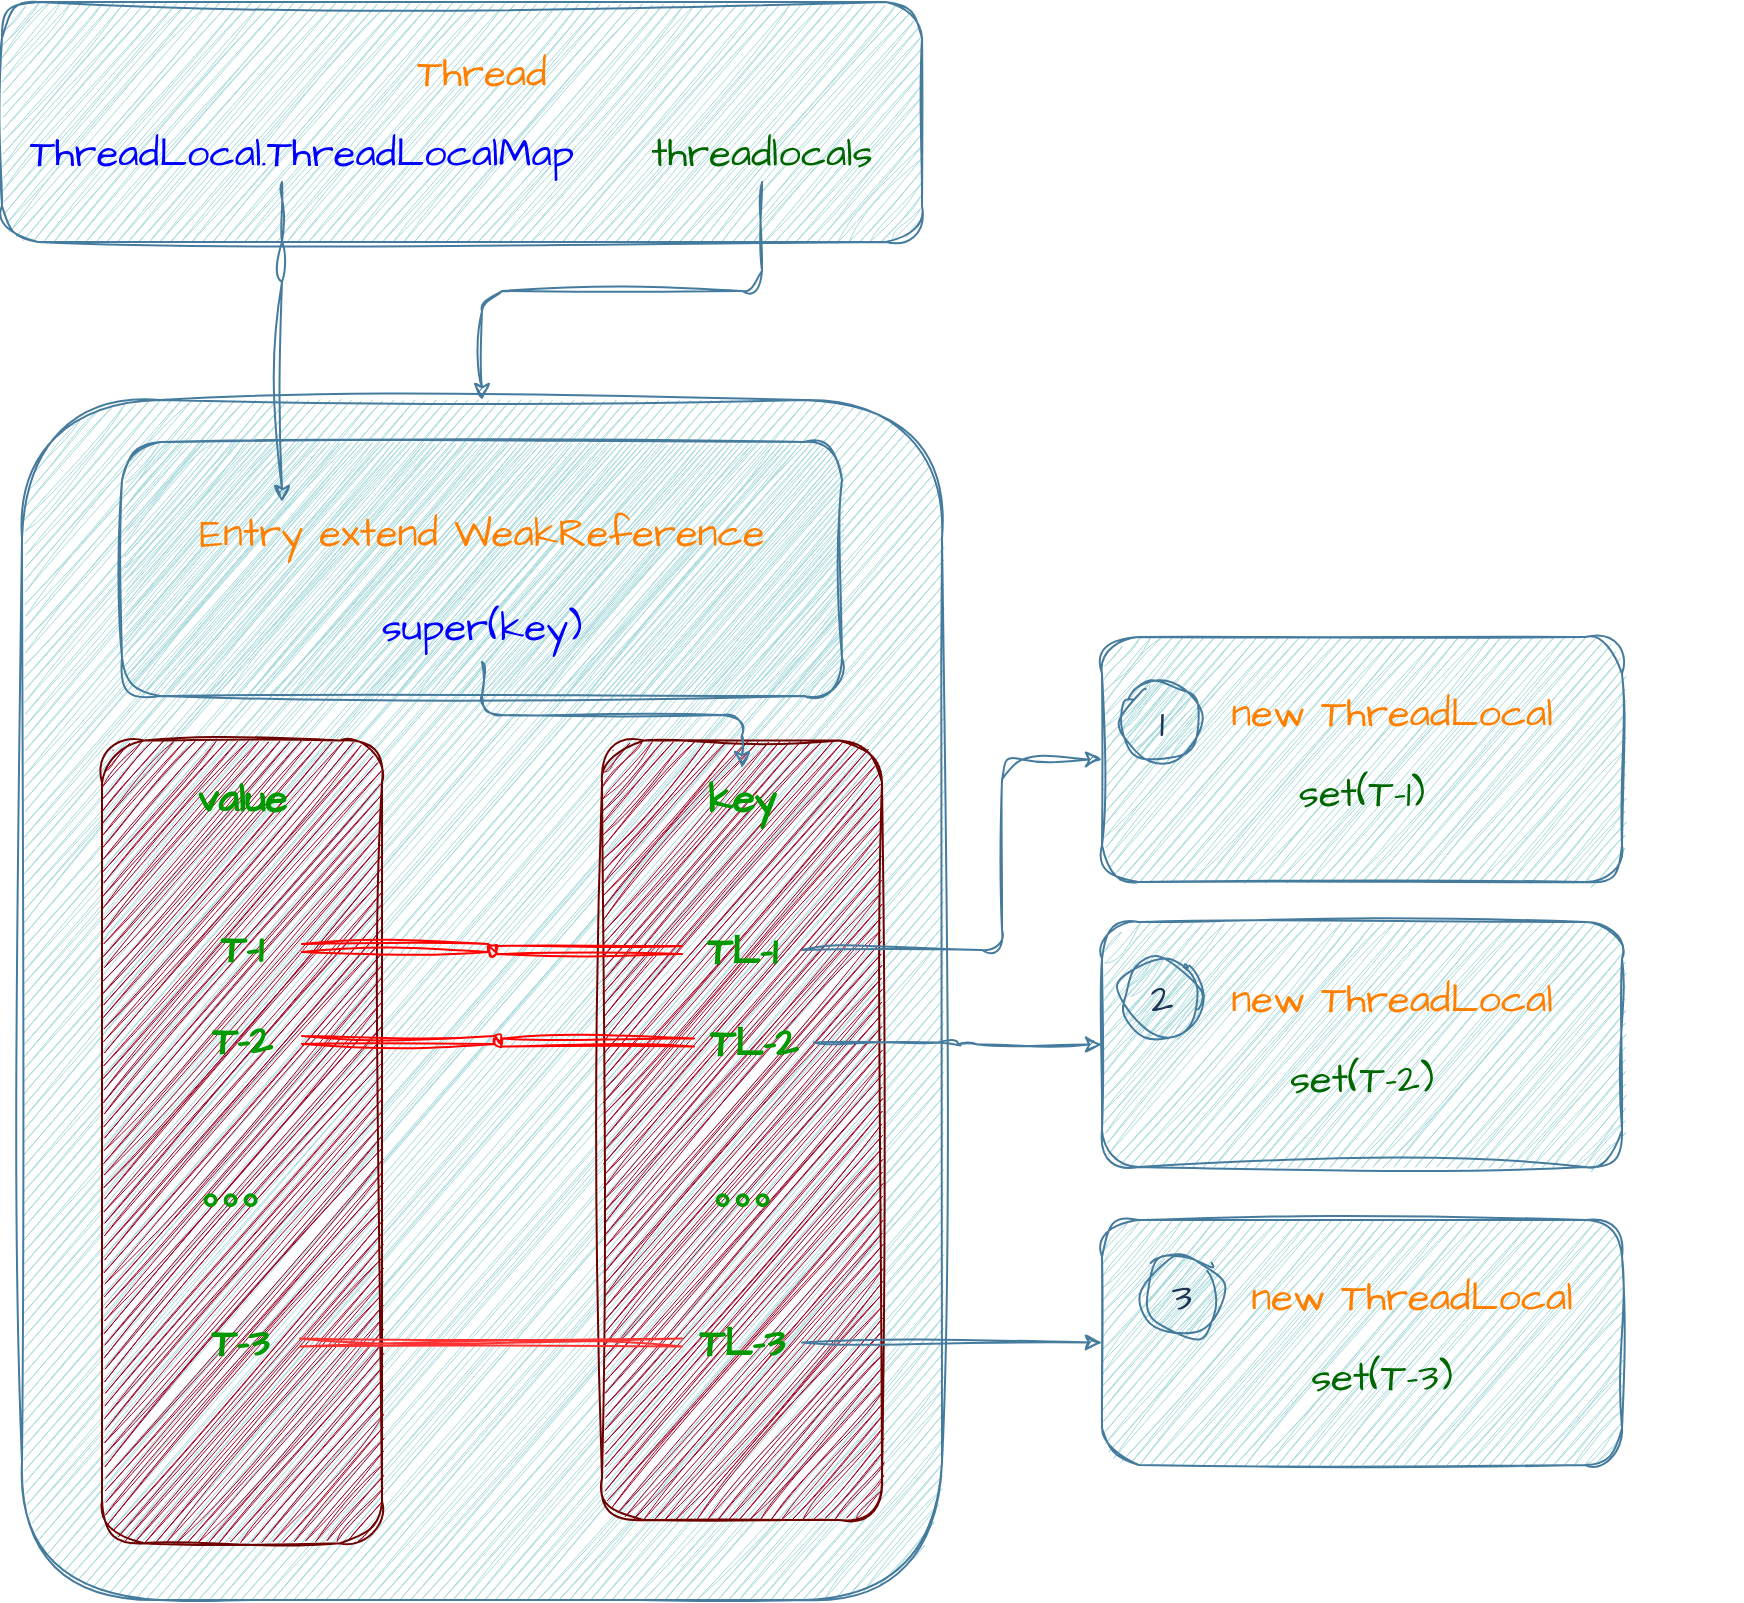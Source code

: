 <mxfile version="21.0.2" type="github">
  <diagram name="第 1 页" id="laoeZc8yE4lGpE7v5CXU">
    <mxGraphModel dx="1834" dy="754" grid="1" gridSize="10" guides="1" tooltips="1" connect="1" arrows="1" fold="1" page="0" pageScale="1" pageWidth="827" pageHeight="1169" background="none" math="0" shadow="0">
      <root>
        <mxCell id="0" />
        <mxCell id="1" parent="0" />
        <mxCell id="CpxjNYqMOLAFewP2eBRz-58" value="" style="group" vertex="1" connectable="0" parent="1">
          <mxGeometry x="-370" y="60" width="870" height="799" as="geometry" />
        </mxCell>
        <mxCell id="CpxjNYqMOLAFewP2eBRz-28" value="" style="group" vertex="1" connectable="0" parent="CpxjNYqMOLAFewP2eBRz-58">
          <mxGeometry x="10" y="359" width="460" height="440" as="geometry" />
        </mxCell>
        <mxCell id="CpxjNYqMOLAFewP2eBRz-25" value="" style="rounded=1;whiteSpace=wrap;html=1;shadow=0;labelBackgroundColor=none;fillColor=#A8DADC;strokeColor=#457B9D;fontColor=#1D3557;sketch=1;curveFitting=1;jiggle=2;" vertex="1" parent="CpxjNYqMOLAFewP2eBRz-28">
          <mxGeometry y="-160" width="460" height="600" as="geometry" />
        </mxCell>
        <mxCell id="CpxjNYqMOLAFewP2eBRz-26" value="" style="rounded=1;whiteSpace=wrap;html=1;shadow=0;labelBackgroundColor=none;fillColor=#a20025;strokeColor=#6F0000;sketch=1;curveFitting=1;jiggle=2;fontColor=#ffffff;" vertex="1" parent="CpxjNYqMOLAFewP2eBRz-28">
          <mxGeometry x="40" y="10.233" width="140" height="401.382" as="geometry" />
        </mxCell>
        <mxCell id="CpxjNYqMOLAFewP2eBRz-27" value="" style="rounded=1;whiteSpace=wrap;html=1;shadow=0;labelBackgroundColor=none;fillColor=#a20025;strokeColor=#6F0000;sketch=1;curveFitting=1;jiggle=2;fontColor=#ffffff;" vertex="1" parent="CpxjNYqMOLAFewP2eBRz-28">
          <mxGeometry x="290" y="10.23" width="140" height="389.77" as="geometry" />
        </mxCell>
        <mxCell id="CpxjNYqMOLAFewP2eBRz-32" value="key" style="text;html=1;strokeColor=none;fillColor=none;align=center;verticalAlign=middle;whiteSpace=wrap;rounded=0;fontSize=20;fontFamily=Architects Daughter;fontColor=#009900;fontStyle=1" vertex="1" parent="CpxjNYqMOLAFewP2eBRz-28">
          <mxGeometry x="330" y="24" width="60" height="30" as="geometry" />
        </mxCell>
        <mxCell id="CpxjNYqMOLAFewP2eBRz-33" value="value" style="text;html=1;strokeColor=none;fillColor=none;align=center;verticalAlign=middle;whiteSpace=wrap;rounded=0;fontSize=20;fontFamily=Architects Daughter;fontColor=#009900;fontStyle=1" vertex="1" parent="CpxjNYqMOLAFewP2eBRz-28">
          <mxGeometry x="80" y="24" width="60" height="30" as="geometry" />
        </mxCell>
        <mxCell id="CpxjNYqMOLAFewP2eBRz-45" style="edgeStyle=orthogonalEdgeStyle;rounded=1;sketch=1;hachureGap=4;jiggle=2;curveFitting=1;orthogonalLoop=1;jettySize=auto;html=1;entryX=1;entryY=0.5;entryDx=0;entryDy=0;strokeColor=#FF0000;fontFamily=Architects Daughter;fontSource=https%3A%2F%2Ffonts.googleapis.com%2Fcss%3Ffamily%3DArchitects%2BDaughter;fontSize=16;fontColor=#1D3557;fillColor=#A8DADC;strokeWidth=1;shape=link;" edge="1" parent="CpxjNYqMOLAFewP2eBRz-28" source="CpxjNYqMOLAFewP2eBRz-34" target="CpxjNYqMOLAFewP2eBRz-42">
          <mxGeometry relative="1" as="geometry" />
        </mxCell>
        <mxCell id="CpxjNYqMOLAFewP2eBRz-34" value="TL-1" style="text;html=1;strokeColor=none;fillColor=none;align=center;verticalAlign=middle;whiteSpace=wrap;rounded=0;fontSize=20;fontFamily=Architects Daughter;fontColor=#009900;fontStyle=1" vertex="1" parent="CpxjNYqMOLAFewP2eBRz-28">
          <mxGeometry x="330" y="100" width="60" height="30" as="geometry" />
        </mxCell>
        <mxCell id="CpxjNYqMOLAFewP2eBRz-46" style="edgeStyle=orthogonalEdgeStyle;rounded=1;sketch=1;hachureGap=4;jiggle=2;curveFitting=1;orthogonalLoop=1;jettySize=auto;html=1;entryX=1;entryY=0.5;entryDx=0;entryDy=0;strokeColor=#FF0000;fontFamily=Architects Daughter;fontSource=https%3A%2F%2Ffonts.googleapis.com%2Fcss%3Ffamily%3DArchitects%2BDaughter;fontSize=16;fontColor=#1D3557;fillColor=#A8DADC;strokeWidth=1;shape=link;" edge="1" parent="CpxjNYqMOLAFewP2eBRz-28" source="CpxjNYqMOLAFewP2eBRz-35" target="CpxjNYqMOLAFewP2eBRz-43">
          <mxGeometry relative="1" as="geometry" />
        </mxCell>
        <mxCell id="CpxjNYqMOLAFewP2eBRz-35" value="TL-2" style="text;html=1;strokeColor=none;fillColor=none;align=center;verticalAlign=middle;whiteSpace=wrap;rounded=0;fontSize=20;fontFamily=Architects Daughter;fontColor=#009900;fontStyle=1" vertex="1" parent="CpxjNYqMOLAFewP2eBRz-28">
          <mxGeometry x="336" y="146.25" width="60" height="30" as="geometry" />
        </mxCell>
        <mxCell id="CpxjNYqMOLAFewP2eBRz-47" style="edgeStyle=orthogonalEdgeStyle;rounded=1;sketch=1;hachureGap=4;jiggle=2;curveFitting=1;orthogonalLoop=1;jettySize=auto;html=1;entryX=1;entryY=0.5;entryDx=0;entryDy=0;strokeColor=#FF3333;fontFamily=Architects Daughter;fontSource=https%3A%2F%2Ffonts.googleapis.com%2Fcss%3Ffamily%3DArchitects%2BDaughter;fontSize=16;fontColor=#1D3557;fillColor=#A8DADC;strokeWidth=1;shape=link;" edge="1" parent="CpxjNYqMOLAFewP2eBRz-28" source="CpxjNYqMOLAFewP2eBRz-36" target="CpxjNYqMOLAFewP2eBRz-44">
          <mxGeometry relative="1" as="geometry" />
        </mxCell>
        <mxCell id="CpxjNYqMOLAFewP2eBRz-36" value="TL-3" style="text;html=1;strokeColor=none;fillColor=none;align=center;verticalAlign=middle;whiteSpace=wrap;rounded=0;fontSize=20;fontFamily=Architects Daughter;fontColor=#009900;fontStyle=1" vertex="1" parent="CpxjNYqMOLAFewP2eBRz-28">
          <mxGeometry x="330" y="296.25" width="60" height="30" as="geometry" />
        </mxCell>
        <mxCell id="CpxjNYqMOLAFewP2eBRz-40" value="。。。" style="text;html=1;strokeColor=none;fillColor=none;align=center;verticalAlign=middle;whiteSpace=wrap;rounded=0;fontSize=20;fontFamily=Architects Daughter;fontColor=#009900;fontStyle=1" vertex="1" parent="CpxjNYqMOLAFewP2eBRz-28">
          <mxGeometry x="336" y="220" width="60" height="30" as="geometry" />
        </mxCell>
        <mxCell id="CpxjNYqMOLAFewP2eBRz-42" value="T-1" style="text;html=1;strokeColor=none;fillColor=none;align=center;verticalAlign=middle;whiteSpace=wrap;rounded=0;fontSize=20;fontFamily=Architects Daughter;fontColor=#009900;fontStyle=1" vertex="1" parent="CpxjNYqMOLAFewP2eBRz-28">
          <mxGeometry x="80" y="99" width="60" height="30" as="geometry" />
        </mxCell>
        <mxCell id="CpxjNYqMOLAFewP2eBRz-43" value="T-2" style="text;html=1;strokeColor=none;fillColor=none;align=center;verticalAlign=middle;whiteSpace=wrap;rounded=0;fontSize=20;fontFamily=Architects Daughter;fontColor=#009900;fontStyle=1" vertex="1" parent="CpxjNYqMOLAFewP2eBRz-28">
          <mxGeometry x="80" y="145" width="60" height="30" as="geometry" />
        </mxCell>
        <mxCell id="CpxjNYqMOLAFewP2eBRz-44" value="T-3" style="text;html=1;strokeColor=none;fillColor=none;align=center;verticalAlign=middle;whiteSpace=wrap;rounded=0;fontSize=20;fontFamily=Architects Daughter;fontColor=#009900;fontStyle=1" vertex="1" parent="CpxjNYqMOLAFewP2eBRz-28">
          <mxGeometry x="79" y="296.25" width="60" height="30" as="geometry" />
        </mxCell>
        <mxCell id="CpxjNYqMOLAFewP2eBRz-48" value="。。。" style="text;html=1;strokeColor=none;fillColor=none;align=center;verticalAlign=middle;whiteSpace=wrap;rounded=0;fontSize=20;fontFamily=Architects Daughter;fontColor=#009900;fontStyle=1" vertex="1" parent="CpxjNYqMOLAFewP2eBRz-28">
          <mxGeometry x="80" y="220" width="60" height="30" as="geometry" />
        </mxCell>
        <mxCell id="CpxjNYqMOLAFewP2eBRz-55" value="" style="group" vertex="1" connectable="0" parent="CpxjNYqMOLAFewP2eBRz-28">
          <mxGeometry x="50" y="-139" width="360" height="127" as="geometry" />
        </mxCell>
        <mxCell id="CpxjNYqMOLAFewP2eBRz-50" value="" style="rounded=1;whiteSpace=wrap;html=1;shadow=0;labelBackgroundColor=none;fillColor=#A8DADC;strokeColor=#457B9D;fontColor=#1D3557;sketch=1;curveFitting=1;jiggle=2;" vertex="1" parent="CpxjNYqMOLAFewP2eBRz-55">
          <mxGeometry width="360" height="127" as="geometry" />
        </mxCell>
        <mxCell id="CpxjNYqMOLAFewP2eBRz-52" value="Entry extend WeakReference" style="text;html=1;strokeColor=none;fillColor=none;align=center;verticalAlign=middle;whiteSpace=wrap;rounded=0;fontSize=20;fontFamily=Architects Daughter;fontColor=#FF8000;" vertex="1" parent="CpxjNYqMOLAFewP2eBRz-55">
          <mxGeometry x="20" y="30" width="320" height="30" as="geometry" />
        </mxCell>
        <mxCell id="CpxjNYqMOLAFewP2eBRz-53" value="super(key)" style="text;html=1;strokeColor=none;fillColor=none;align=center;verticalAlign=middle;whiteSpace=wrap;rounded=0;fontSize=20;fontFamily=Architects Daughter;fontColor=#0000FF;" vertex="1" parent="CpxjNYqMOLAFewP2eBRz-55">
          <mxGeometry x="40" y="73" width="280" height="37" as="geometry" />
        </mxCell>
        <mxCell id="CpxjNYqMOLAFewP2eBRz-56" style="edgeStyle=orthogonalEdgeStyle;rounded=1;sketch=1;hachureGap=4;jiggle=2;curveFitting=1;orthogonalLoop=1;jettySize=auto;html=1;strokeColor=#457B9D;fontFamily=Architects Daughter;fontSource=https%3A%2F%2Ffonts.googleapis.com%2Fcss%3Ffamily%3DArchitects%2BDaughter;fontSize=16;fontColor=#1D3557;fillColor=#A8DADC;" edge="1" parent="CpxjNYqMOLAFewP2eBRz-28" source="CpxjNYqMOLAFewP2eBRz-53" target="CpxjNYqMOLAFewP2eBRz-32">
          <mxGeometry relative="1" as="geometry" />
        </mxCell>
        <mxCell id="CpxjNYqMOLAFewP2eBRz-29" value="" style="group" vertex="1" connectable="0" parent="CpxjNYqMOLAFewP2eBRz-58">
          <mxGeometry x="610" y="317.5" width="260" height="425" as="geometry" />
        </mxCell>
        <mxCell id="CpxjNYqMOLAFewP2eBRz-12" value="" style="group" vertex="1" connectable="0" parent="CpxjNYqMOLAFewP2eBRz-29">
          <mxGeometry width="260" height="122.5" as="geometry" />
        </mxCell>
        <mxCell id="CpxjNYqMOLAFewP2eBRz-8" value="" style="rounded=1;whiteSpace=wrap;html=1;shadow=0;labelBackgroundColor=none;fillColor=#A8DADC;strokeColor=#457B9D;fontColor=#1D3557;sketch=1;curveFitting=1;jiggle=2;" vertex="1" parent="CpxjNYqMOLAFewP2eBRz-12">
          <mxGeometry x="-60" width="260" height="122.5" as="geometry" />
        </mxCell>
        <mxCell id="CpxjNYqMOLAFewP2eBRz-9" value="new ThreadLocal" style="text;html=1;strokeColor=none;fillColor=none;align=center;verticalAlign=middle;whiteSpace=wrap;rounded=0;fontSize=20;fontFamily=Architects Daughter;fontColor=#FF8000;" vertex="1" parent="CpxjNYqMOLAFewP2eBRz-12">
          <mxGeometry x="-10" y="22.5" width="190" height="30" as="geometry" />
        </mxCell>
        <mxCell id="CpxjNYqMOLAFewP2eBRz-11" value="set(T-1)" style="text;html=1;strokeColor=none;fillColor=none;align=center;verticalAlign=middle;whiteSpace=wrap;rounded=0;fontSize=20;fontFamily=Architects Daughter;fontColor=#006600;" vertex="1" parent="CpxjNYqMOLAFewP2eBRz-12">
          <mxGeometry y="62.5" width="140" height="30" as="geometry" />
        </mxCell>
        <mxCell id="CpxjNYqMOLAFewP2eBRz-13" value="" style="group" vertex="1" connectable="0" parent="CpxjNYqMOLAFewP2eBRz-29">
          <mxGeometry x="-60" y="142.5" width="260" height="122.5" as="geometry" />
        </mxCell>
        <mxCell id="CpxjNYqMOLAFewP2eBRz-14" value="" style="rounded=1;whiteSpace=wrap;html=1;shadow=0;labelBackgroundColor=none;fillColor=#A8DADC;strokeColor=#457B9D;fontColor=#1D3557;sketch=1;curveFitting=1;jiggle=2;" vertex="1" parent="CpxjNYqMOLAFewP2eBRz-13">
          <mxGeometry width="260" height="122.5" as="geometry" />
        </mxCell>
        <mxCell id="CpxjNYqMOLAFewP2eBRz-15" value="new ThreadLocal" style="text;html=1;strokeColor=none;fillColor=none;align=center;verticalAlign=middle;whiteSpace=wrap;rounded=0;fontSize=20;fontFamily=Architects Daughter;fontColor=#FF8000;" vertex="1" parent="CpxjNYqMOLAFewP2eBRz-13">
          <mxGeometry x="50" y="22.5" width="190" height="30" as="geometry" />
        </mxCell>
        <mxCell id="CpxjNYqMOLAFewP2eBRz-16" value="set(T-2)" style="text;html=1;strokeColor=none;fillColor=none;align=center;verticalAlign=middle;whiteSpace=wrap;rounded=0;fontSize=20;fontFamily=Architects Daughter;fontColor=#006600;" vertex="1" parent="CpxjNYqMOLAFewP2eBRz-13">
          <mxGeometry x="60" y="62.5" width="140" height="30" as="geometry" />
        </mxCell>
        <mxCell id="CpxjNYqMOLAFewP2eBRz-18" value="2" style="ellipse;whiteSpace=wrap;html=1;aspect=fixed;rounded=1;sketch=1;hachureGap=4;jiggle=2;curveFitting=1;strokeColor=#457B9D;fontFamily=Architects Daughter;fontSource=https%3A%2F%2Ffonts.googleapis.com%2Fcss%3Ffamily%3DArchitects%2BDaughter;fontSize=20;fontColor=#1D3557;fillColor=#A8DADC;" vertex="1" parent="CpxjNYqMOLAFewP2eBRz-13">
          <mxGeometry x="10" y="17.5" width="40" height="40" as="geometry" />
        </mxCell>
        <mxCell id="CpxjNYqMOLAFewP2eBRz-19" value="" style="group" vertex="1" connectable="0" parent="CpxjNYqMOLAFewP2eBRz-29">
          <mxGeometry x="-50" y="291.5" width="260" height="122.5" as="geometry" />
        </mxCell>
        <mxCell id="CpxjNYqMOLAFewP2eBRz-20" value="" style="rounded=1;whiteSpace=wrap;html=1;shadow=0;labelBackgroundColor=none;fillColor=#A8DADC;strokeColor=#457B9D;fontColor=#1D3557;sketch=1;curveFitting=1;jiggle=2;" vertex="1" parent="CpxjNYqMOLAFewP2eBRz-19">
          <mxGeometry x="-10" width="260" height="122.5" as="geometry" />
        </mxCell>
        <mxCell id="CpxjNYqMOLAFewP2eBRz-21" value="new ThreadLocal" style="text;html=1;strokeColor=none;fillColor=none;align=center;verticalAlign=middle;whiteSpace=wrap;rounded=0;fontSize=20;fontFamily=Architects Daughter;fontColor=#FF8000;" vertex="1" parent="CpxjNYqMOLAFewP2eBRz-19">
          <mxGeometry x="50" y="22.5" width="190" height="30" as="geometry" />
        </mxCell>
        <mxCell id="CpxjNYqMOLAFewP2eBRz-22" value="set(T-3)" style="text;html=1;strokeColor=none;fillColor=none;align=center;verticalAlign=middle;whiteSpace=wrap;rounded=0;fontSize=20;fontFamily=Architects Daughter;fontColor=#006600;" vertex="1" parent="CpxjNYqMOLAFewP2eBRz-19">
          <mxGeometry x="60" y="62.5" width="140" height="30" as="geometry" />
        </mxCell>
        <mxCell id="CpxjNYqMOLAFewP2eBRz-23" value="3" style="ellipse;whiteSpace=wrap;html=1;aspect=fixed;rounded=1;sketch=1;hachureGap=4;jiggle=2;curveFitting=1;strokeColor=#457B9D;fontFamily=Architects Daughter;fontSource=https%3A%2F%2Ffonts.googleapis.com%2Fcss%3Ffamily%3DArchitects%2BDaughter;fontSize=20;fontColor=#1D3557;fillColor=#A8DADC;" vertex="1" parent="CpxjNYqMOLAFewP2eBRz-19">
          <mxGeometry x="10" y="17.5" width="40" height="40" as="geometry" />
        </mxCell>
        <mxCell id="CpxjNYqMOLAFewP2eBRz-37" style="edgeStyle=orthogonalEdgeStyle;rounded=1;sketch=1;hachureGap=4;jiggle=2;curveFitting=1;orthogonalLoop=1;jettySize=auto;html=1;entryX=0;entryY=0.5;entryDx=0;entryDy=0;strokeColor=#457B9D;fontFamily=Architects Daughter;fontSource=https%3A%2F%2Ffonts.googleapis.com%2Fcss%3Ffamily%3DArchitects%2BDaughter;fontSize=16;fontColor=#1D3557;fillColor=#A8DADC;" edge="1" parent="CpxjNYqMOLAFewP2eBRz-58" source="CpxjNYqMOLAFewP2eBRz-34" target="CpxjNYqMOLAFewP2eBRz-8">
          <mxGeometry relative="1" as="geometry">
            <Array as="points">
              <mxPoint x="500" y="474" />
              <mxPoint x="500" y="379" />
            </Array>
          </mxGeometry>
        </mxCell>
        <mxCell id="CpxjNYqMOLAFewP2eBRz-38" style="edgeStyle=orthogonalEdgeStyle;rounded=1;sketch=1;hachureGap=4;jiggle=2;curveFitting=1;orthogonalLoop=1;jettySize=auto;html=1;entryX=0;entryY=0.5;entryDx=0;entryDy=0;strokeColor=#457B9D;fontFamily=Architects Daughter;fontSource=https%3A%2F%2Ffonts.googleapis.com%2Fcss%3Ffamily%3DArchitects%2BDaughter;fontSize=16;fontColor=#1D3557;fillColor=#A8DADC;" edge="1" parent="CpxjNYqMOLAFewP2eBRz-58" source="CpxjNYqMOLAFewP2eBRz-35" target="CpxjNYqMOLAFewP2eBRz-14">
          <mxGeometry relative="1" as="geometry" />
        </mxCell>
        <mxCell id="CpxjNYqMOLAFewP2eBRz-39" style="edgeStyle=orthogonalEdgeStyle;rounded=1;sketch=1;hachureGap=4;jiggle=2;curveFitting=1;orthogonalLoop=1;jettySize=auto;html=1;entryX=0;entryY=0.5;entryDx=0;entryDy=0;strokeColor=#457B9D;fontFamily=Architects Daughter;fontSource=https%3A%2F%2Ffonts.googleapis.com%2Fcss%3Ffamily%3DArchitects%2BDaughter;fontSize=16;fontColor=#1D3557;fillColor=#A8DADC;" edge="1" parent="CpxjNYqMOLAFewP2eBRz-58" source="CpxjNYqMOLAFewP2eBRz-36" target="CpxjNYqMOLAFewP2eBRz-20">
          <mxGeometry relative="1" as="geometry" />
        </mxCell>
        <mxCell id="CpxjNYqMOLAFewP2eBRz-54" value="" style="group" vertex="1" connectable="0" parent="CpxjNYqMOLAFewP2eBRz-58">
          <mxGeometry width="460" height="120" as="geometry" />
        </mxCell>
        <mxCell id="CpxjNYqMOLAFewP2eBRz-1" value="" style="rounded=1;whiteSpace=wrap;html=1;shadow=0;labelBackgroundColor=none;fillColor=#A8DADC;strokeColor=#457B9D;fontColor=#1D3557;sketch=1;curveFitting=1;jiggle=2;" vertex="1" parent="CpxjNYqMOLAFewP2eBRz-54">
          <mxGeometry width="460" height="120" as="geometry" />
        </mxCell>
        <mxCell id="CpxjNYqMOLAFewP2eBRz-4" value="Thread" style="text;html=1;strokeColor=none;fillColor=none;align=center;verticalAlign=middle;whiteSpace=wrap;rounded=0;fontSize=20;fontFamily=Architects Daughter;fontColor=#FF8000;" vertex="1" parent="CpxjNYqMOLAFewP2eBRz-54">
          <mxGeometry x="210" y="20" width="60" height="30" as="geometry" />
        </mxCell>
        <mxCell id="CpxjNYqMOLAFewP2eBRz-5" value="ThreadLocal.ThreadLocalMap" style="text;html=1;strokeColor=none;fillColor=none;align=center;verticalAlign=middle;whiteSpace=wrap;rounded=0;fontSize=20;fontFamily=Architects Daughter;fontColor=#0000FF;" vertex="1" parent="CpxjNYqMOLAFewP2eBRz-54">
          <mxGeometry x="10" y="60" width="280" height="30" as="geometry" />
        </mxCell>
        <mxCell id="CpxjNYqMOLAFewP2eBRz-7" value="threadlocals" style="text;html=1;strokeColor=none;fillColor=none;align=center;verticalAlign=middle;whiteSpace=wrap;rounded=0;fontSize=20;fontFamily=Architects Daughter;fontColor=#006600;" vertex="1" parent="CpxjNYqMOLAFewP2eBRz-54">
          <mxGeometry x="310" y="60" width="140" height="30" as="geometry" />
        </mxCell>
        <mxCell id="CpxjNYqMOLAFewP2eBRz-31" style="edgeStyle=orthogonalEdgeStyle;rounded=1;sketch=1;hachureGap=4;jiggle=2;curveFitting=1;orthogonalLoop=1;jettySize=auto;html=1;strokeColor=#457B9D;fontFamily=Architects Daughter;fontSource=https%3A%2F%2Ffonts.googleapis.com%2Fcss%3Ffamily%3DArchitects%2BDaughter;fontSize=16;fontColor=#1D3557;fillColor=#A8DADC;" edge="1" parent="CpxjNYqMOLAFewP2eBRz-58" source="CpxjNYqMOLAFewP2eBRz-7" target="CpxjNYqMOLAFewP2eBRz-25">
          <mxGeometry relative="1" as="geometry" />
        </mxCell>
        <mxCell id="CpxjNYqMOLAFewP2eBRz-17" value="1" style="ellipse;whiteSpace=wrap;html=1;aspect=fixed;rounded=1;sketch=1;hachureGap=4;jiggle=2;curveFitting=1;strokeColor=#457B9D;fontFamily=Architects Daughter;fontSource=https%3A%2F%2Ffonts.googleapis.com%2Fcss%3Ffamily%3DArchitects%2BDaughter;fontSize=20;fontColor=#1D3557;fillColor=#A8DADC;" vertex="1" parent="CpxjNYqMOLAFewP2eBRz-58">
          <mxGeometry x="560" y="340" width="40" height="40" as="geometry" />
        </mxCell>
        <mxCell id="CpxjNYqMOLAFewP2eBRz-59" style="edgeStyle=orthogonalEdgeStyle;rounded=1;sketch=1;hachureGap=4;jiggle=2;curveFitting=1;orthogonalLoop=1;jettySize=auto;html=1;strokeColor=#457B9D;fontFamily=Architects Daughter;fontSource=https%3A%2F%2Ffonts.googleapis.com%2Fcss%3Ffamily%3DArchitects%2BDaughter;fontSize=16;fontColor=#1D3557;fillColor=#A8DADC;" edge="1" parent="CpxjNYqMOLAFewP2eBRz-58" source="CpxjNYqMOLAFewP2eBRz-5" target="CpxjNYqMOLAFewP2eBRz-52">
          <mxGeometry relative="1" as="geometry">
            <Array as="points">
              <mxPoint x="140" y="130" />
              <mxPoint x="140" y="130" />
            </Array>
          </mxGeometry>
        </mxCell>
      </root>
    </mxGraphModel>
  </diagram>
</mxfile>
